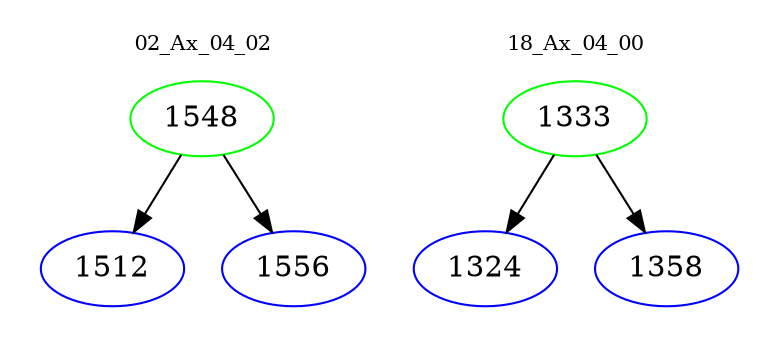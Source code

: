 digraph{
subgraph cluster_0 {
color = white
label = "02_Ax_04_02";
fontsize=10;
T0_1548 [label="1548", color="green"]
T0_1548 -> T0_1512 [color="black"]
T0_1512 [label="1512", color="blue"]
T0_1548 -> T0_1556 [color="black"]
T0_1556 [label="1556", color="blue"]
}
subgraph cluster_1 {
color = white
label = "18_Ax_04_00";
fontsize=10;
T1_1333 [label="1333", color="green"]
T1_1333 -> T1_1324 [color="black"]
T1_1324 [label="1324", color="blue"]
T1_1333 -> T1_1358 [color="black"]
T1_1358 [label="1358", color="blue"]
}
}
